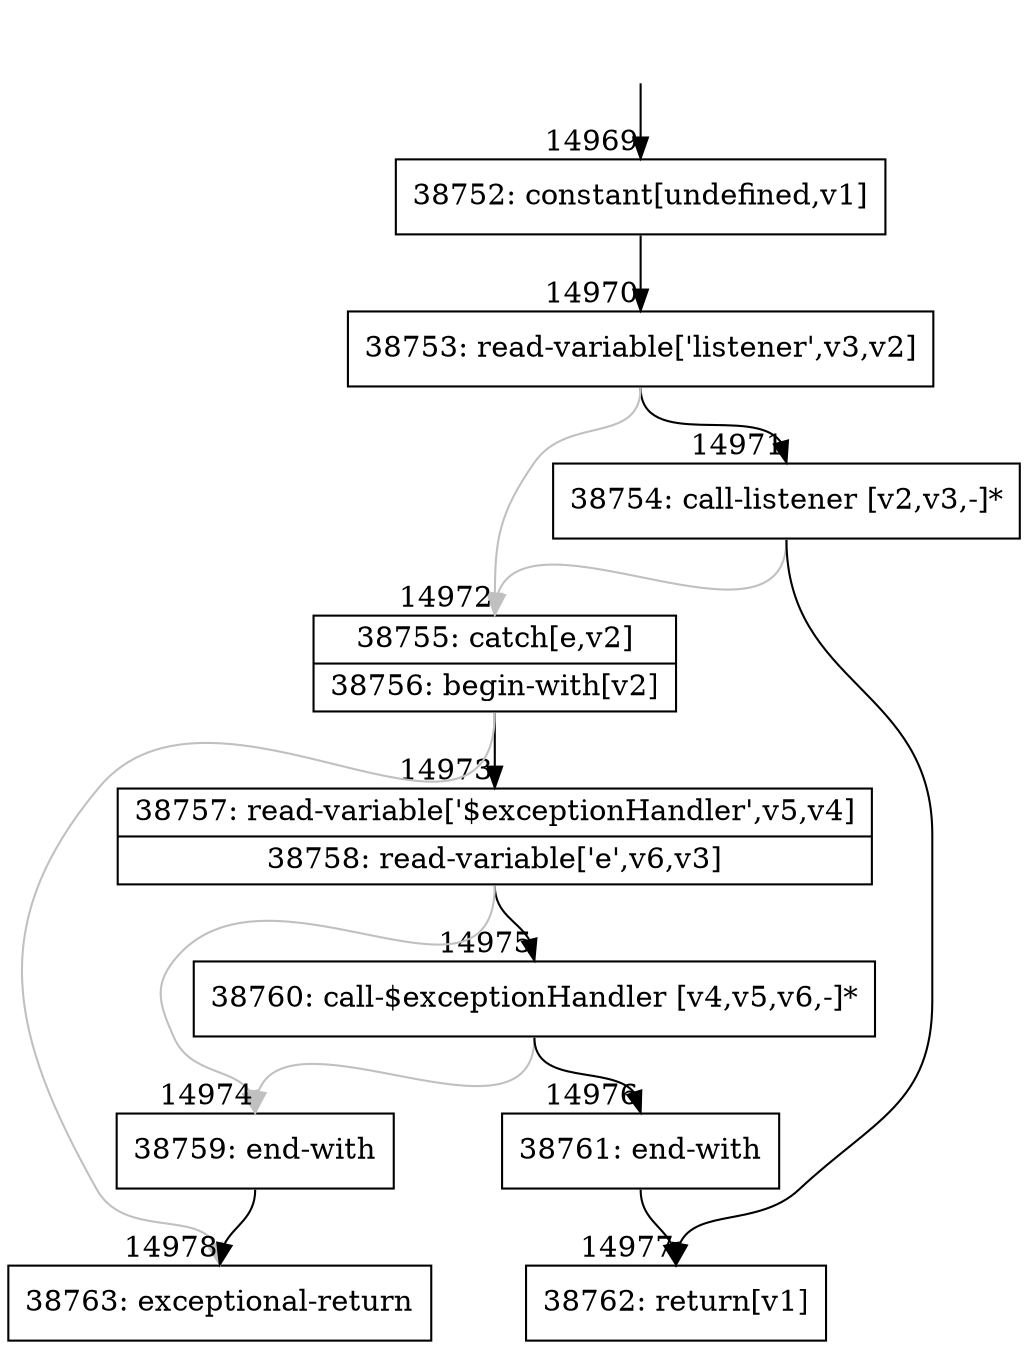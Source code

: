 digraph {
rankdir="TD"
BB_entry1204[shape=none,label=""];
BB_entry1204 -> BB14969 [tailport=s, headport=n, headlabel="    14969"]
BB14969 [shape=record label="{38752: constant[undefined,v1]}" ] 
BB14969 -> BB14970 [tailport=s, headport=n, headlabel="      14970"]
BB14970 [shape=record label="{38753: read-variable['listener',v3,v2]}" ] 
BB14970 -> BB14971 [tailport=s, headport=n, headlabel="      14971"]
BB14970 -> BB14972 [tailport=s, headport=n, color=gray, headlabel="      14972"]
BB14971 [shape=record label="{38754: call-listener [v2,v3,-]*}" ] 
BB14971 -> BB14977 [tailport=s, headport=n, headlabel="      14977"]
BB14971 -> BB14972 [tailport=s, headport=n, color=gray]
BB14972 [shape=record label="{38755: catch[e,v2]|38756: begin-with[v2]}" ] 
BB14972 -> BB14973 [tailport=s, headport=n, headlabel="      14973"]
BB14972 -> BB14978 [tailport=s, headport=n, color=gray, headlabel="      14978"]
BB14973 [shape=record label="{38757: read-variable['$exceptionHandler',v5,v4]|38758: read-variable['e',v6,v3]}" ] 
BB14973 -> BB14975 [tailport=s, headport=n, headlabel="      14975"]
BB14973 -> BB14974 [tailport=s, headport=n, color=gray, headlabel="      14974"]
BB14974 [shape=record label="{38759: end-with}" ] 
BB14974 -> BB14978 [tailport=s, headport=n]
BB14975 [shape=record label="{38760: call-$exceptionHandler [v4,v5,v6,-]*}" ] 
BB14975 -> BB14976 [tailport=s, headport=n, headlabel="      14976"]
BB14975 -> BB14974 [tailport=s, headport=n, color=gray]
BB14976 [shape=record label="{38761: end-with}" ] 
BB14976 -> BB14977 [tailport=s, headport=n]
BB14977 [shape=record label="{38762: return[v1]}" ] 
BB14978 [shape=record label="{38763: exceptional-return}" ] 
//#$~ 25054
}
